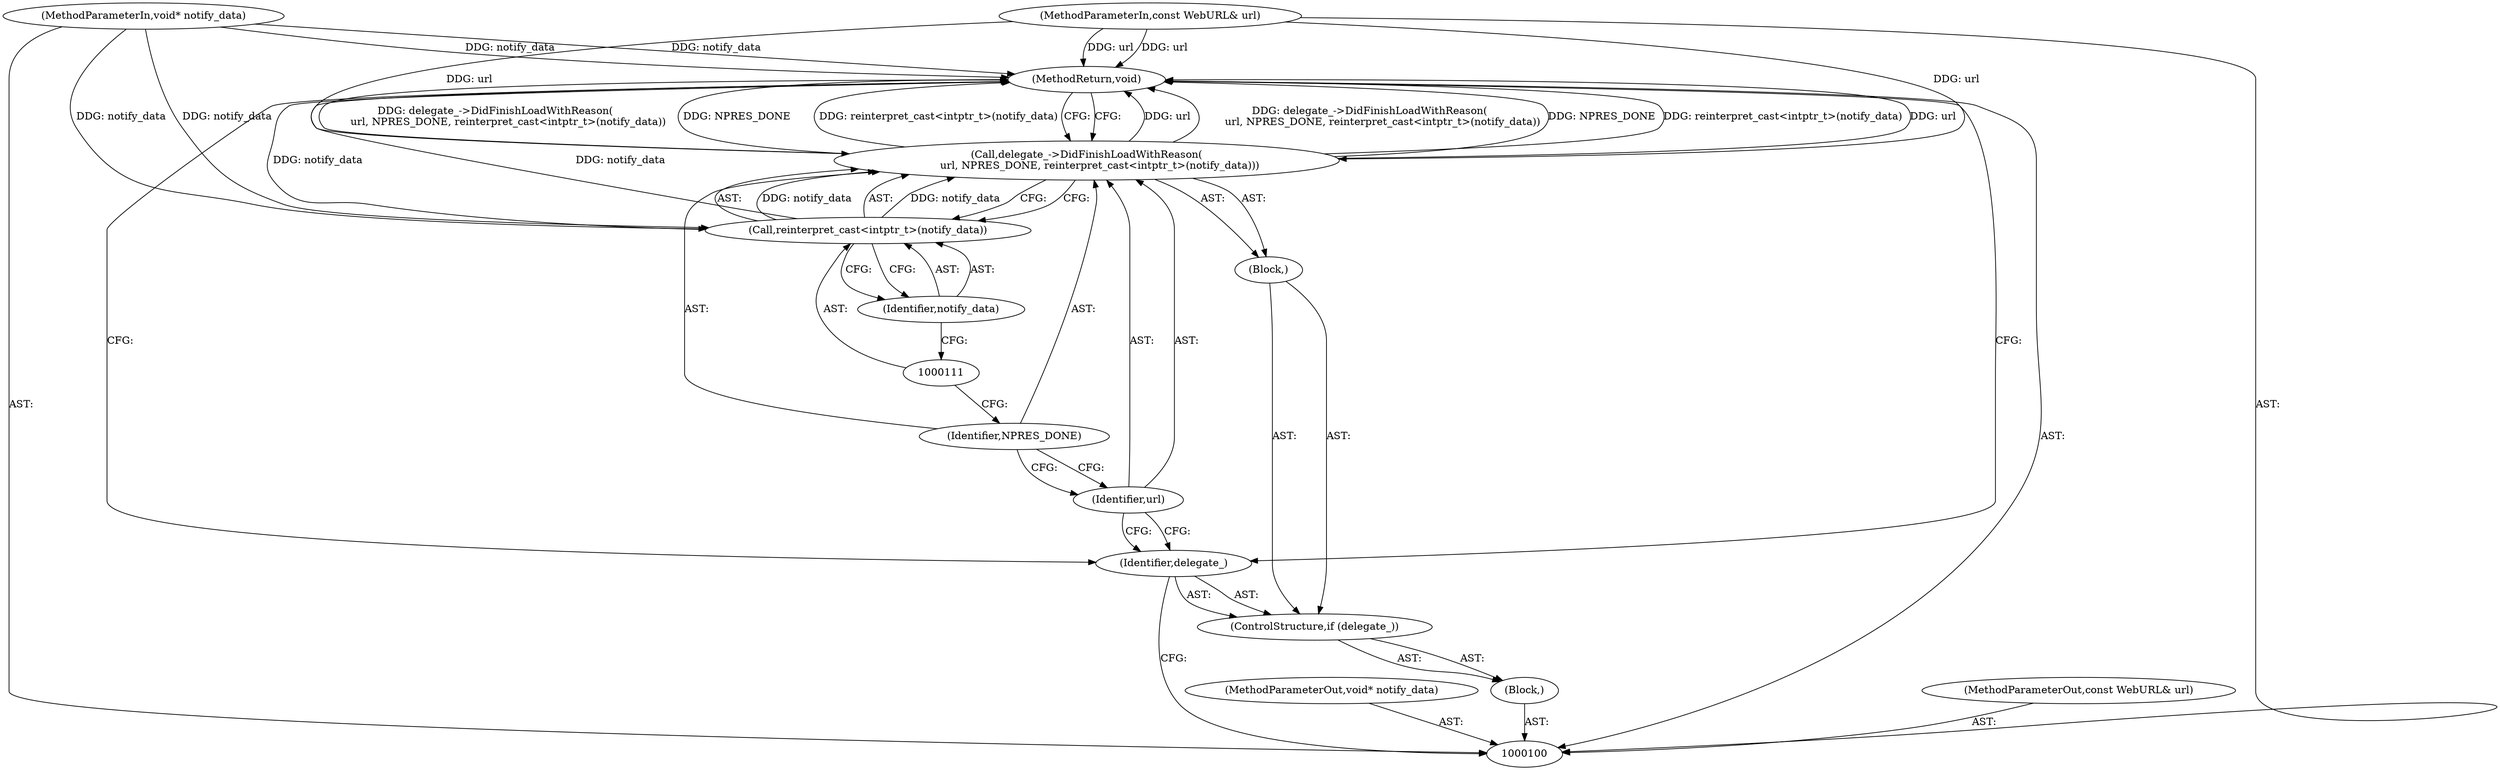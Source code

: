 digraph "1_Chrome_ea3d1d84be3d6f97bf50e76511c9e26af6895533_44" {
"1000113" [label="(MethodReturn,void)"];
"1000102" [label="(MethodParameterIn,void* notify_data)"];
"1000131" [label="(MethodParameterOut,void* notify_data)"];
"1000103" [label="(Block,)"];
"1000101" [label="(MethodParameterIn,const WebURL& url)"];
"1000130" [label="(MethodParameterOut,const WebURL& url)"];
"1000106" [label="(Block,)"];
"1000104" [label="(ControlStructure,if (delegate_))"];
"1000105" [label="(Identifier,delegate_)"];
"1000107" [label="(Call,delegate_->DidFinishLoadWithReason(\n        url, NPRES_DONE, reinterpret_cast<intptr_t>(notify_data)))"];
"1000109" [label="(Identifier,NPRES_DONE)"];
"1000110" [label="(Call,reinterpret_cast<intptr_t>(notify_data))"];
"1000112" [label="(Identifier,notify_data)"];
"1000108" [label="(Identifier,url)"];
"1000113" -> "1000100"  [label="AST: "];
"1000113" -> "1000107"  [label="CFG: "];
"1000113" -> "1000105"  [label="CFG: "];
"1000107" -> "1000113"  [label="DDG: url"];
"1000107" -> "1000113"  [label="DDG: delegate_->DidFinishLoadWithReason(\n        url, NPRES_DONE, reinterpret_cast<intptr_t>(notify_data))"];
"1000107" -> "1000113"  [label="DDG: NPRES_DONE"];
"1000107" -> "1000113"  [label="DDG: reinterpret_cast<intptr_t>(notify_data)"];
"1000102" -> "1000113"  [label="DDG: notify_data"];
"1000110" -> "1000113"  [label="DDG: notify_data"];
"1000101" -> "1000113"  [label="DDG: url"];
"1000102" -> "1000100"  [label="AST: "];
"1000102" -> "1000113"  [label="DDG: notify_data"];
"1000102" -> "1000110"  [label="DDG: notify_data"];
"1000131" -> "1000100"  [label="AST: "];
"1000103" -> "1000100"  [label="AST: "];
"1000104" -> "1000103"  [label="AST: "];
"1000101" -> "1000100"  [label="AST: "];
"1000101" -> "1000113"  [label="DDG: url"];
"1000101" -> "1000107"  [label="DDG: url"];
"1000130" -> "1000100"  [label="AST: "];
"1000106" -> "1000104"  [label="AST: "];
"1000107" -> "1000106"  [label="AST: "];
"1000104" -> "1000103"  [label="AST: "];
"1000105" -> "1000104"  [label="AST: "];
"1000106" -> "1000104"  [label="AST: "];
"1000105" -> "1000104"  [label="AST: "];
"1000105" -> "1000100"  [label="CFG: "];
"1000108" -> "1000105"  [label="CFG: "];
"1000113" -> "1000105"  [label="CFG: "];
"1000107" -> "1000106"  [label="AST: "];
"1000107" -> "1000110"  [label="CFG: "];
"1000108" -> "1000107"  [label="AST: "];
"1000109" -> "1000107"  [label="AST: "];
"1000110" -> "1000107"  [label="AST: "];
"1000113" -> "1000107"  [label="CFG: "];
"1000107" -> "1000113"  [label="DDG: url"];
"1000107" -> "1000113"  [label="DDG: delegate_->DidFinishLoadWithReason(\n        url, NPRES_DONE, reinterpret_cast<intptr_t>(notify_data))"];
"1000107" -> "1000113"  [label="DDG: NPRES_DONE"];
"1000107" -> "1000113"  [label="DDG: reinterpret_cast<intptr_t>(notify_data)"];
"1000101" -> "1000107"  [label="DDG: url"];
"1000110" -> "1000107"  [label="DDG: notify_data"];
"1000109" -> "1000107"  [label="AST: "];
"1000109" -> "1000108"  [label="CFG: "];
"1000111" -> "1000109"  [label="CFG: "];
"1000110" -> "1000107"  [label="AST: "];
"1000110" -> "1000112"  [label="CFG: "];
"1000111" -> "1000110"  [label="AST: "];
"1000112" -> "1000110"  [label="AST: "];
"1000107" -> "1000110"  [label="CFG: "];
"1000110" -> "1000113"  [label="DDG: notify_data"];
"1000110" -> "1000107"  [label="DDG: notify_data"];
"1000102" -> "1000110"  [label="DDG: notify_data"];
"1000112" -> "1000110"  [label="AST: "];
"1000112" -> "1000111"  [label="CFG: "];
"1000110" -> "1000112"  [label="CFG: "];
"1000108" -> "1000107"  [label="AST: "];
"1000108" -> "1000105"  [label="CFG: "];
"1000109" -> "1000108"  [label="CFG: "];
}
